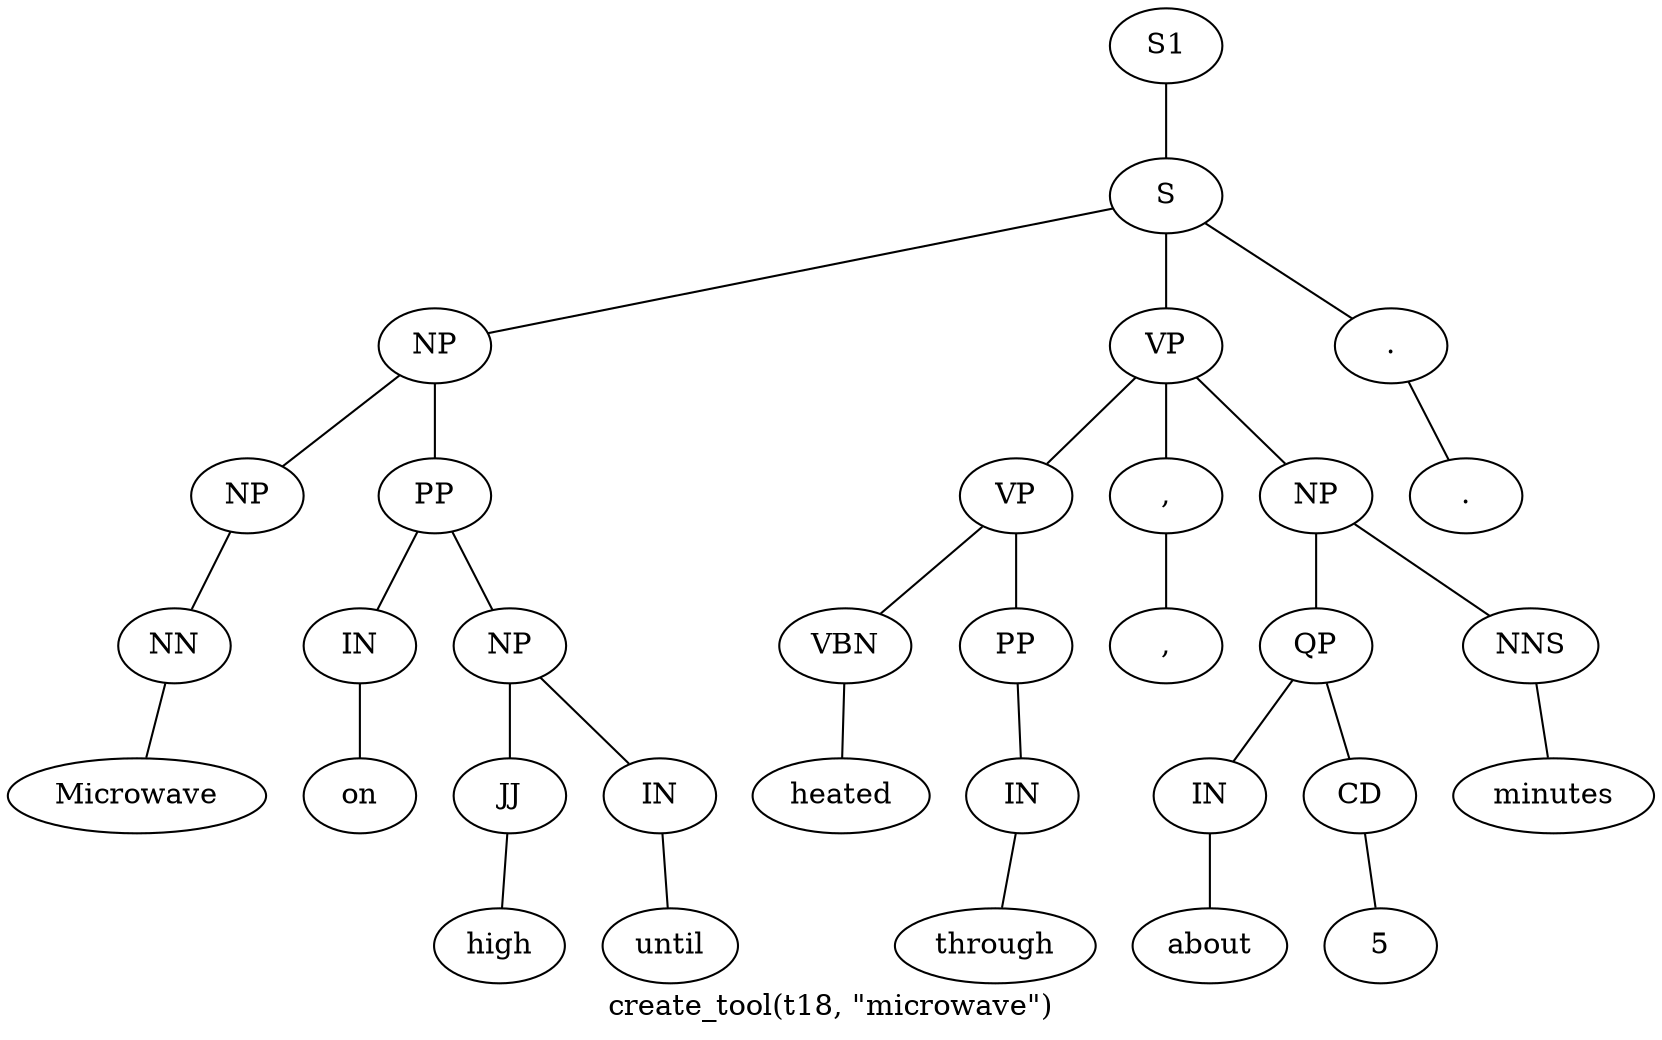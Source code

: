graph SyntaxGraph {
	label = "create_tool(t18, \"microwave\")";
	Node0 [label="S1"];
	Node1 [label="S"];
	Node2 [label="NP"];
	Node3 [label="NP"];
	Node4 [label="NN"];
	Node5 [label="Microwave"];
	Node6 [label="PP"];
	Node7 [label="IN"];
	Node8 [label="on"];
	Node9 [label="NP"];
	Node10 [label="JJ"];
	Node11 [label="high"];
	Node12 [label="IN"];
	Node13 [label="until"];
	Node14 [label="VP"];
	Node15 [label="VP"];
	Node16 [label="VBN"];
	Node17 [label="heated"];
	Node18 [label="PP"];
	Node19 [label="IN"];
	Node20 [label="through"];
	Node21 [label=","];
	Node22 [label=","];
	Node23 [label="NP"];
	Node24 [label="QP"];
	Node25 [label="IN"];
	Node26 [label="about"];
	Node27 [label="CD"];
	Node28 [label="5"];
	Node29 [label="NNS"];
	Node30 [label="minutes"];
	Node31 [label="."];
	Node32 [label="."];

	Node0 -- Node1;
	Node1 -- Node2;
	Node1 -- Node14;
	Node1 -- Node31;
	Node2 -- Node3;
	Node2 -- Node6;
	Node3 -- Node4;
	Node4 -- Node5;
	Node6 -- Node7;
	Node6 -- Node9;
	Node7 -- Node8;
	Node9 -- Node10;
	Node9 -- Node12;
	Node10 -- Node11;
	Node12 -- Node13;
	Node14 -- Node15;
	Node14 -- Node21;
	Node14 -- Node23;
	Node15 -- Node16;
	Node15 -- Node18;
	Node16 -- Node17;
	Node18 -- Node19;
	Node19 -- Node20;
	Node21 -- Node22;
	Node23 -- Node24;
	Node23 -- Node29;
	Node24 -- Node25;
	Node24 -- Node27;
	Node25 -- Node26;
	Node27 -- Node28;
	Node29 -- Node30;
	Node31 -- Node32;
}